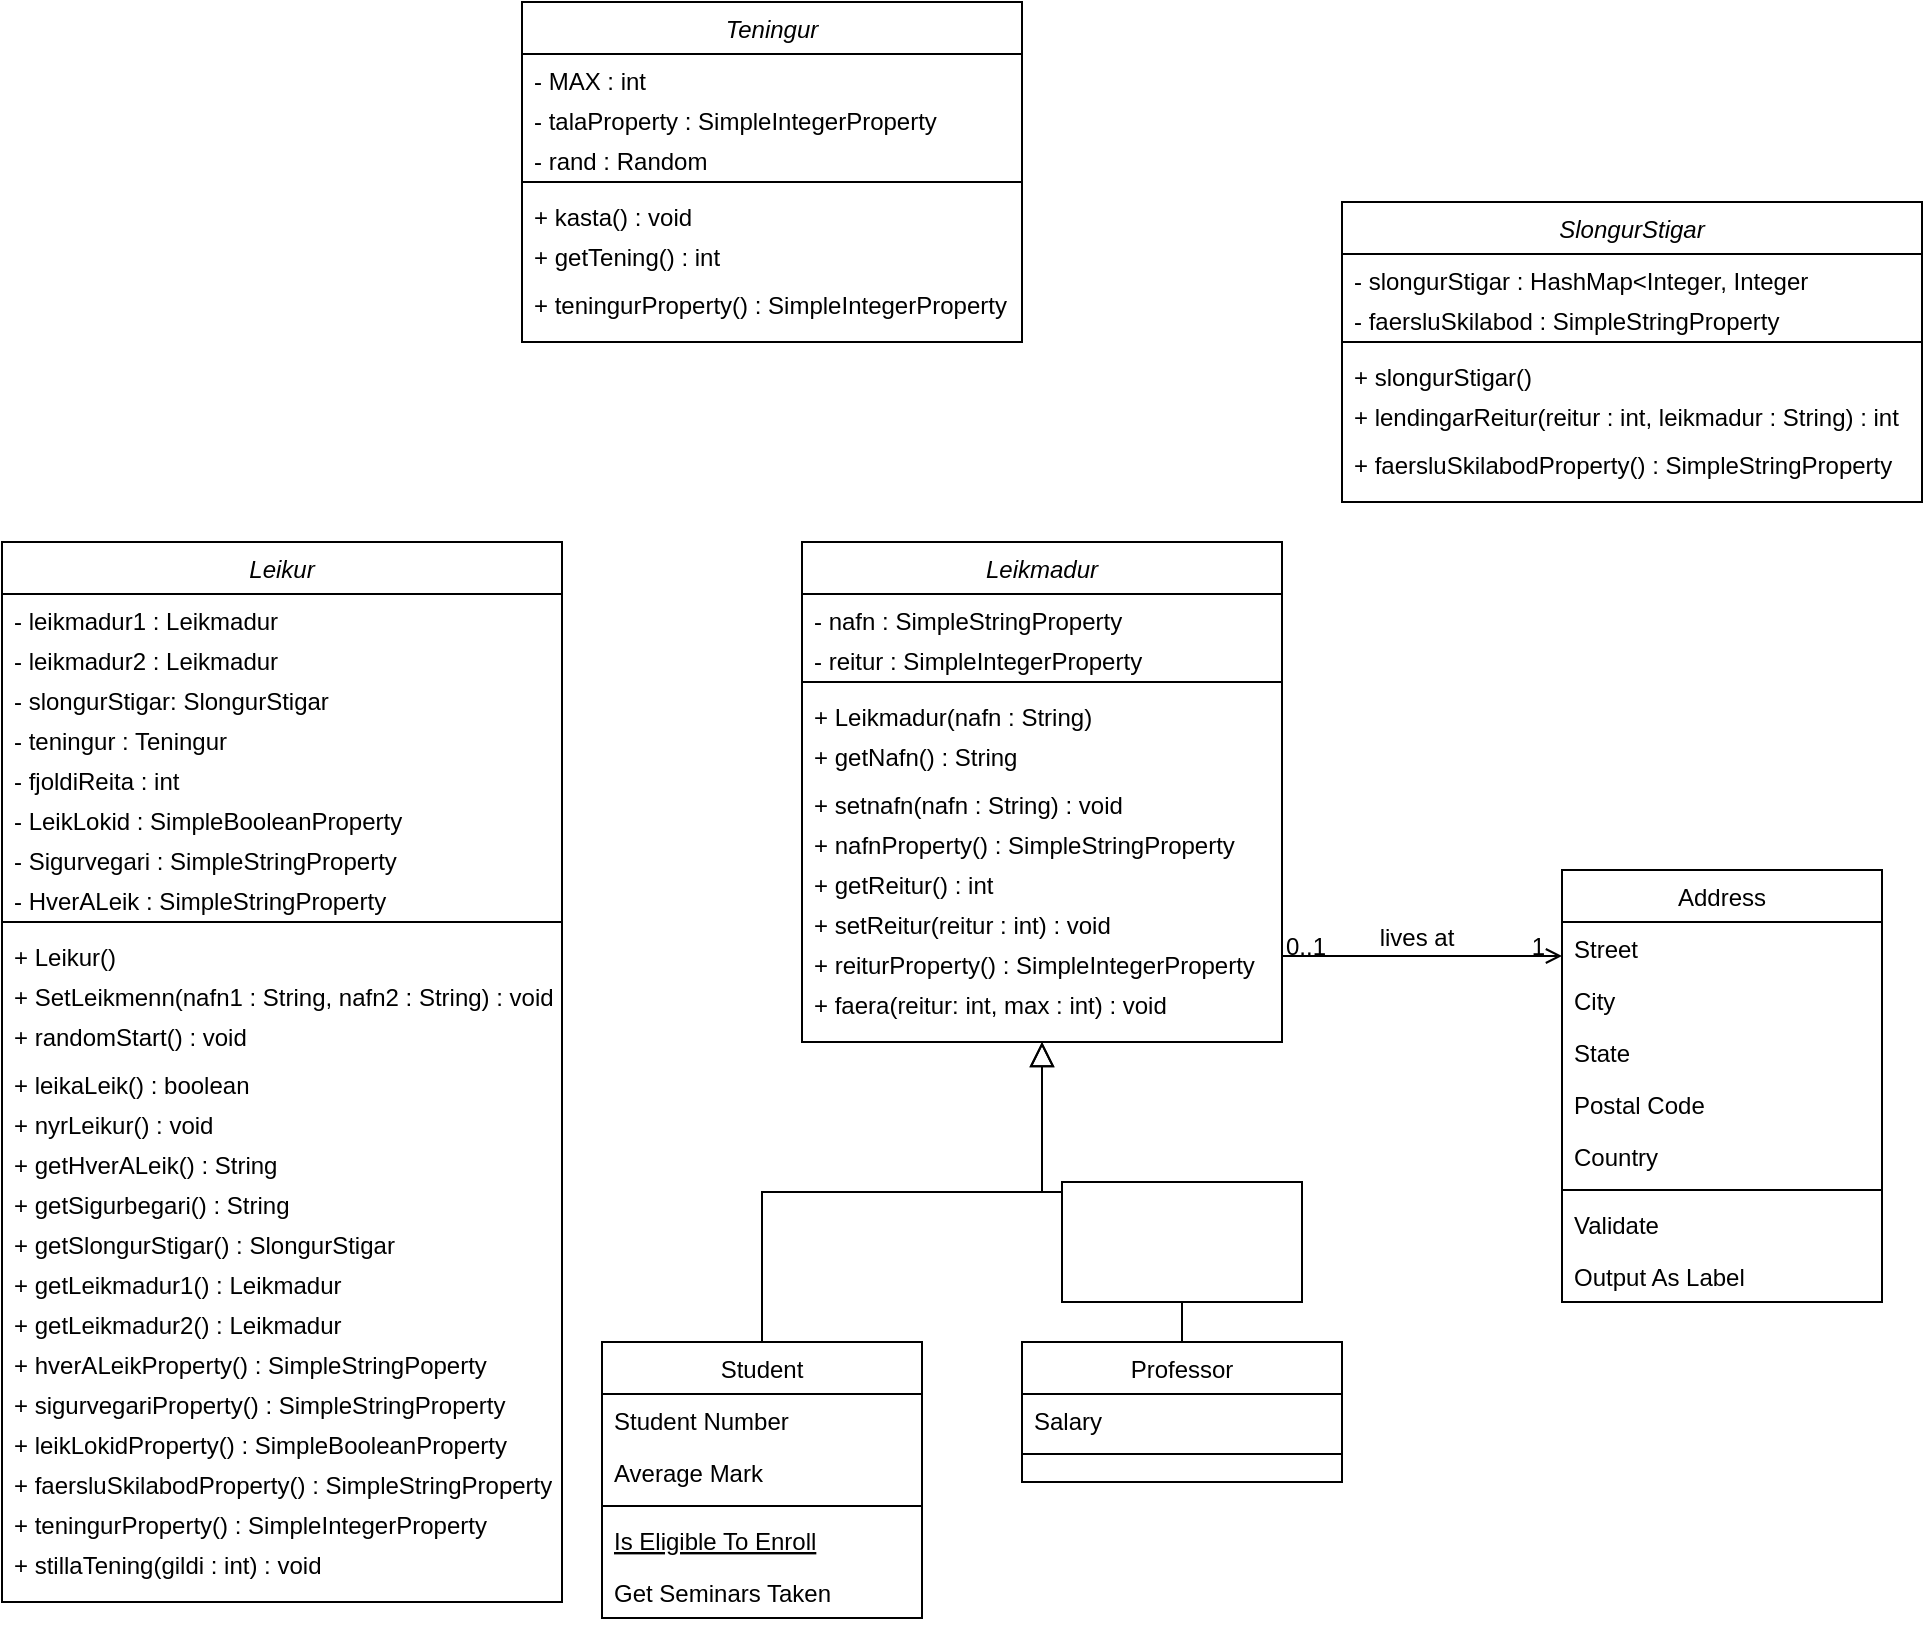<mxfile version="26.2.13">
  <diagram id="C5RBs43oDa-KdzZeNtuy" name="Page-1">
    <mxGraphModel dx="1825" dy="1804" grid="1" gridSize="10" guides="1" tooltips="1" connect="1" arrows="1" fold="1" page="1" pageScale="1" pageWidth="827" pageHeight="1169" math="0" shadow="0">
      <root>
        <mxCell id="WIyWlLk6GJQsqaUBKTNV-0" />
        <mxCell id="WIyWlLk6GJQsqaUBKTNV-1" parent="WIyWlLk6GJQsqaUBKTNV-0" />
        <mxCell id="zkfFHV4jXpPFQw0GAbJ--0" value="Leikmadur" style="swimlane;fontStyle=2;align=center;verticalAlign=top;childLayout=stackLayout;horizontal=1;startSize=26;horizontalStack=0;resizeParent=1;resizeLast=0;collapsible=1;marginBottom=0;rounded=0;shadow=0;strokeWidth=1;" parent="WIyWlLk6GJQsqaUBKTNV-1" vertex="1">
          <mxGeometry x="220" y="-40" width="240" height="250" as="geometry">
            <mxRectangle x="230" y="140" width="160" height="26" as="alternateBounds" />
          </mxGeometry>
        </mxCell>
        <mxCell id="zkfFHV4jXpPFQw0GAbJ--1" value="- nafn : SimpleStringProperty" style="text;align=left;verticalAlign=top;spacingLeft=4;spacingRight=4;overflow=hidden;rotatable=0;points=[[0,0.5],[1,0.5]];portConstraint=eastwest;" parent="zkfFHV4jXpPFQw0GAbJ--0" vertex="1">
          <mxGeometry y="26" width="240" height="20" as="geometry" />
        </mxCell>
        <mxCell id="zkfFHV4jXpPFQw0GAbJ--2" value="- reitur : SimpleIntegerProperty" style="text;align=left;verticalAlign=top;spacingLeft=4;spacingRight=4;overflow=hidden;rotatable=0;points=[[0,0.5],[1,0.5]];portConstraint=eastwest;rounded=0;shadow=0;html=0;" parent="zkfFHV4jXpPFQw0GAbJ--0" vertex="1">
          <mxGeometry y="46" width="240" height="20" as="geometry" />
        </mxCell>
        <mxCell id="zkfFHV4jXpPFQw0GAbJ--4" value="" style="line;html=1;strokeWidth=1;align=left;verticalAlign=middle;spacingTop=-1;spacingLeft=3;spacingRight=3;rotatable=0;labelPosition=right;points=[];portConstraint=eastwest;" parent="zkfFHV4jXpPFQw0GAbJ--0" vertex="1">
          <mxGeometry y="66" width="240" height="8" as="geometry" />
        </mxCell>
        <mxCell id="zkfFHV4jXpPFQw0GAbJ--5" value="+ Leikmadur(nafn : String) " style="text;align=left;verticalAlign=top;spacingLeft=4;spacingRight=4;overflow=hidden;rotatable=0;points=[[0,0.5],[1,0.5]];portConstraint=eastwest;" parent="zkfFHV4jXpPFQw0GAbJ--0" vertex="1">
          <mxGeometry y="74" width="240" height="20" as="geometry" />
        </mxCell>
        <mxCell id="KZbPzzV2hViHg_-TnSs8-1" value="+ getNafn() : String" style="text;align=left;verticalAlign=top;spacingLeft=4;spacingRight=4;overflow=hidden;rotatable=0;points=[[0,0.5],[1,0.5]];portConstraint=eastwest;" vertex="1" parent="zkfFHV4jXpPFQw0GAbJ--0">
          <mxGeometry y="94" width="240" height="24" as="geometry" />
        </mxCell>
        <mxCell id="KZbPzzV2hViHg_-TnSs8-7" value="+ setnafn(nafn : String) : void" style="text;align=left;verticalAlign=top;spacingLeft=4;spacingRight=4;overflow=hidden;rotatable=0;points=[[0,0.5],[1,0.5]];portConstraint=eastwest;" vertex="1" parent="zkfFHV4jXpPFQw0GAbJ--0">
          <mxGeometry y="118" width="240" height="20" as="geometry" />
        </mxCell>
        <mxCell id="KZbPzzV2hViHg_-TnSs8-6" value="+ nafnProperty() : SimpleStringProperty" style="text;align=left;verticalAlign=top;spacingLeft=4;spacingRight=4;overflow=hidden;rotatable=0;points=[[0,0.5],[1,0.5]];portConstraint=eastwest;" vertex="1" parent="zkfFHV4jXpPFQw0GAbJ--0">
          <mxGeometry y="138" width="240" height="20" as="geometry" />
        </mxCell>
        <mxCell id="KZbPzzV2hViHg_-TnSs8-5" value="+ getReitur() : int" style="text;align=left;verticalAlign=top;spacingLeft=4;spacingRight=4;overflow=hidden;rotatable=0;points=[[0,0.5],[1,0.5]];portConstraint=eastwest;" vertex="1" parent="zkfFHV4jXpPFQw0GAbJ--0">
          <mxGeometry y="158" width="240" height="20" as="geometry" />
        </mxCell>
        <mxCell id="KZbPzzV2hViHg_-TnSs8-4" value="+ setReitur(reitur : int) : void" style="text;align=left;verticalAlign=top;spacingLeft=4;spacingRight=4;overflow=hidden;rotatable=0;points=[[0,0.5],[1,0.5]];portConstraint=eastwest;" vertex="1" parent="zkfFHV4jXpPFQw0GAbJ--0">
          <mxGeometry y="178" width="240" height="20" as="geometry" />
        </mxCell>
        <mxCell id="KZbPzzV2hViHg_-TnSs8-10" value="+ reiturProperty() : SimpleIntegerProperty" style="text;align=left;verticalAlign=top;spacingLeft=4;spacingRight=4;overflow=hidden;rotatable=0;points=[[0,0.5],[1,0.5]];portConstraint=eastwest;" vertex="1" parent="zkfFHV4jXpPFQw0GAbJ--0">
          <mxGeometry y="198" width="240" height="20" as="geometry" />
        </mxCell>
        <mxCell id="KZbPzzV2hViHg_-TnSs8-9" value="+ faera(reitur: int, max : int) : void" style="text;align=left;verticalAlign=top;spacingLeft=4;spacingRight=4;overflow=hidden;rotatable=0;points=[[0,0.5],[1,0.5]];portConstraint=eastwest;" vertex="1" parent="zkfFHV4jXpPFQw0GAbJ--0">
          <mxGeometry y="218" width="240" height="20" as="geometry" />
        </mxCell>
        <mxCell id="zkfFHV4jXpPFQw0GAbJ--6" value="Student" style="swimlane;fontStyle=0;align=center;verticalAlign=top;childLayout=stackLayout;horizontal=1;startSize=26;horizontalStack=0;resizeParent=1;resizeLast=0;collapsible=1;marginBottom=0;rounded=0;shadow=0;strokeWidth=1;" parent="WIyWlLk6GJQsqaUBKTNV-1" vertex="1">
          <mxGeometry x="120" y="360" width="160" height="138" as="geometry">
            <mxRectangle x="130" y="380" width="160" height="26" as="alternateBounds" />
          </mxGeometry>
        </mxCell>
        <mxCell id="zkfFHV4jXpPFQw0GAbJ--7" value="Student Number" style="text;align=left;verticalAlign=top;spacingLeft=4;spacingRight=4;overflow=hidden;rotatable=0;points=[[0,0.5],[1,0.5]];portConstraint=eastwest;" parent="zkfFHV4jXpPFQw0GAbJ--6" vertex="1">
          <mxGeometry y="26" width="160" height="26" as="geometry" />
        </mxCell>
        <mxCell id="zkfFHV4jXpPFQw0GAbJ--8" value="Average Mark" style="text;align=left;verticalAlign=top;spacingLeft=4;spacingRight=4;overflow=hidden;rotatable=0;points=[[0,0.5],[1,0.5]];portConstraint=eastwest;rounded=0;shadow=0;html=0;" parent="zkfFHV4jXpPFQw0GAbJ--6" vertex="1">
          <mxGeometry y="52" width="160" height="26" as="geometry" />
        </mxCell>
        <mxCell id="zkfFHV4jXpPFQw0GAbJ--9" value="" style="line;html=1;strokeWidth=1;align=left;verticalAlign=middle;spacingTop=-1;spacingLeft=3;spacingRight=3;rotatable=0;labelPosition=right;points=[];portConstraint=eastwest;" parent="zkfFHV4jXpPFQw0GAbJ--6" vertex="1">
          <mxGeometry y="78" width="160" height="8" as="geometry" />
        </mxCell>
        <mxCell id="zkfFHV4jXpPFQw0GAbJ--10" value="Is Eligible To Enroll" style="text;align=left;verticalAlign=top;spacingLeft=4;spacingRight=4;overflow=hidden;rotatable=0;points=[[0,0.5],[1,0.5]];portConstraint=eastwest;fontStyle=4" parent="zkfFHV4jXpPFQw0GAbJ--6" vertex="1">
          <mxGeometry y="86" width="160" height="26" as="geometry" />
        </mxCell>
        <mxCell id="zkfFHV4jXpPFQw0GAbJ--11" value="Get Seminars Taken" style="text;align=left;verticalAlign=top;spacingLeft=4;spacingRight=4;overflow=hidden;rotatable=0;points=[[0,0.5],[1,0.5]];portConstraint=eastwest;" parent="zkfFHV4jXpPFQw0GAbJ--6" vertex="1">
          <mxGeometry y="112" width="160" height="26" as="geometry" />
        </mxCell>
        <mxCell id="zkfFHV4jXpPFQw0GAbJ--12" value="" style="endArrow=block;endSize=10;endFill=0;shadow=0;strokeWidth=1;rounded=0;curved=0;edgeStyle=elbowEdgeStyle;elbow=vertical;" parent="WIyWlLk6GJQsqaUBKTNV-1" source="zkfFHV4jXpPFQw0GAbJ--6" target="zkfFHV4jXpPFQw0GAbJ--0" edge="1">
          <mxGeometry width="160" relative="1" as="geometry">
            <mxPoint x="200" y="203" as="sourcePoint" />
            <mxPoint x="200" y="203" as="targetPoint" />
          </mxGeometry>
        </mxCell>
        <mxCell id="zkfFHV4jXpPFQw0GAbJ--13" value="Professor" style="swimlane;fontStyle=0;align=center;verticalAlign=top;childLayout=stackLayout;horizontal=1;startSize=26;horizontalStack=0;resizeParent=1;resizeLast=0;collapsible=1;marginBottom=0;rounded=0;shadow=0;strokeWidth=1;" parent="WIyWlLk6GJQsqaUBKTNV-1" vertex="1">
          <mxGeometry x="330" y="360" width="160" height="70" as="geometry">
            <mxRectangle x="340" y="380" width="170" height="26" as="alternateBounds" />
          </mxGeometry>
        </mxCell>
        <mxCell id="zkfFHV4jXpPFQw0GAbJ--14" value="Salary" style="text;align=left;verticalAlign=top;spacingLeft=4;spacingRight=4;overflow=hidden;rotatable=0;points=[[0,0.5],[1,0.5]];portConstraint=eastwest;" parent="zkfFHV4jXpPFQw0GAbJ--13" vertex="1">
          <mxGeometry y="26" width="160" height="26" as="geometry" />
        </mxCell>
        <mxCell id="zkfFHV4jXpPFQw0GAbJ--15" value="" style="line;html=1;strokeWidth=1;align=left;verticalAlign=middle;spacingTop=-1;spacingLeft=3;spacingRight=3;rotatable=0;labelPosition=right;points=[];portConstraint=eastwest;" parent="zkfFHV4jXpPFQw0GAbJ--13" vertex="1">
          <mxGeometry y="52" width="160" height="8" as="geometry" />
        </mxCell>
        <mxCell id="zkfFHV4jXpPFQw0GAbJ--16" value="" style="endArrow=block;endSize=10;endFill=0;shadow=0;strokeWidth=1;rounded=0;curved=0;edgeStyle=elbowEdgeStyle;elbow=vertical;" parent="WIyWlLk6GJQsqaUBKTNV-1" source="zkfFHV4jXpPFQw0GAbJ--13" target="zkfFHV4jXpPFQw0GAbJ--0" edge="1">
          <mxGeometry width="160" relative="1" as="geometry">
            <mxPoint x="210" y="373" as="sourcePoint" />
            <mxPoint x="310" y="271" as="targetPoint" />
          </mxGeometry>
        </mxCell>
        <mxCell id="zkfFHV4jXpPFQw0GAbJ--17" value="Address" style="swimlane;fontStyle=0;align=center;verticalAlign=top;childLayout=stackLayout;horizontal=1;startSize=26;horizontalStack=0;resizeParent=1;resizeLast=0;collapsible=1;marginBottom=0;rounded=0;shadow=0;strokeWidth=1;" parent="WIyWlLk6GJQsqaUBKTNV-1" vertex="1">
          <mxGeometry x="600" y="124" width="160" height="216" as="geometry">
            <mxRectangle x="550" y="140" width="160" height="26" as="alternateBounds" />
          </mxGeometry>
        </mxCell>
        <mxCell id="zkfFHV4jXpPFQw0GAbJ--18" value="Street" style="text;align=left;verticalAlign=top;spacingLeft=4;spacingRight=4;overflow=hidden;rotatable=0;points=[[0,0.5],[1,0.5]];portConstraint=eastwest;" parent="zkfFHV4jXpPFQw0GAbJ--17" vertex="1">
          <mxGeometry y="26" width="160" height="26" as="geometry" />
        </mxCell>
        <mxCell id="zkfFHV4jXpPFQw0GAbJ--19" value="City" style="text;align=left;verticalAlign=top;spacingLeft=4;spacingRight=4;overflow=hidden;rotatable=0;points=[[0,0.5],[1,0.5]];portConstraint=eastwest;rounded=0;shadow=0;html=0;" parent="zkfFHV4jXpPFQw0GAbJ--17" vertex="1">
          <mxGeometry y="52" width="160" height="26" as="geometry" />
        </mxCell>
        <mxCell id="zkfFHV4jXpPFQw0GAbJ--20" value="State" style="text;align=left;verticalAlign=top;spacingLeft=4;spacingRight=4;overflow=hidden;rotatable=0;points=[[0,0.5],[1,0.5]];portConstraint=eastwest;rounded=0;shadow=0;html=0;" parent="zkfFHV4jXpPFQw0GAbJ--17" vertex="1">
          <mxGeometry y="78" width="160" height="26" as="geometry" />
        </mxCell>
        <mxCell id="zkfFHV4jXpPFQw0GAbJ--21" value="Postal Code" style="text;align=left;verticalAlign=top;spacingLeft=4;spacingRight=4;overflow=hidden;rotatable=0;points=[[0,0.5],[1,0.5]];portConstraint=eastwest;rounded=0;shadow=0;html=0;" parent="zkfFHV4jXpPFQw0GAbJ--17" vertex="1">
          <mxGeometry y="104" width="160" height="26" as="geometry" />
        </mxCell>
        <mxCell id="zkfFHV4jXpPFQw0GAbJ--22" value="Country" style="text;align=left;verticalAlign=top;spacingLeft=4;spacingRight=4;overflow=hidden;rotatable=0;points=[[0,0.5],[1,0.5]];portConstraint=eastwest;rounded=0;shadow=0;html=0;" parent="zkfFHV4jXpPFQw0GAbJ--17" vertex="1">
          <mxGeometry y="130" width="160" height="26" as="geometry" />
        </mxCell>
        <mxCell id="zkfFHV4jXpPFQw0GAbJ--23" value="" style="line;html=1;strokeWidth=1;align=left;verticalAlign=middle;spacingTop=-1;spacingLeft=3;spacingRight=3;rotatable=0;labelPosition=right;points=[];portConstraint=eastwest;" parent="zkfFHV4jXpPFQw0GAbJ--17" vertex="1">
          <mxGeometry y="156" width="160" height="8" as="geometry" />
        </mxCell>
        <mxCell id="zkfFHV4jXpPFQw0GAbJ--24" value="Validate" style="text;align=left;verticalAlign=top;spacingLeft=4;spacingRight=4;overflow=hidden;rotatable=0;points=[[0,0.5],[1,0.5]];portConstraint=eastwest;" parent="zkfFHV4jXpPFQw0GAbJ--17" vertex="1">
          <mxGeometry y="164" width="160" height="26" as="geometry" />
        </mxCell>
        <mxCell id="zkfFHV4jXpPFQw0GAbJ--25" value="Output As Label" style="text;align=left;verticalAlign=top;spacingLeft=4;spacingRight=4;overflow=hidden;rotatable=0;points=[[0,0.5],[1,0.5]];portConstraint=eastwest;" parent="zkfFHV4jXpPFQw0GAbJ--17" vertex="1">
          <mxGeometry y="190" width="160" height="26" as="geometry" />
        </mxCell>
        <mxCell id="zkfFHV4jXpPFQw0GAbJ--26" value="" style="endArrow=open;shadow=0;strokeWidth=1;rounded=0;curved=0;endFill=1;edgeStyle=elbowEdgeStyle;elbow=vertical;" parent="WIyWlLk6GJQsqaUBKTNV-1" source="zkfFHV4jXpPFQw0GAbJ--0" target="zkfFHV4jXpPFQw0GAbJ--17" edge="1">
          <mxGeometry x="0.5" y="41" relative="1" as="geometry">
            <mxPoint x="380" y="192" as="sourcePoint" />
            <mxPoint x="540" y="192" as="targetPoint" />
            <mxPoint x="-40" y="32" as="offset" />
          </mxGeometry>
        </mxCell>
        <mxCell id="zkfFHV4jXpPFQw0GAbJ--27" value="0..1" style="resizable=0;align=left;verticalAlign=bottom;labelBackgroundColor=none;fontSize=12;" parent="zkfFHV4jXpPFQw0GAbJ--26" connectable="0" vertex="1">
          <mxGeometry x="-1" relative="1" as="geometry">
            <mxPoint y="4" as="offset" />
          </mxGeometry>
        </mxCell>
        <mxCell id="zkfFHV4jXpPFQw0GAbJ--28" value="1" style="resizable=0;align=right;verticalAlign=bottom;labelBackgroundColor=none;fontSize=12;" parent="zkfFHV4jXpPFQw0GAbJ--26" connectable="0" vertex="1">
          <mxGeometry x="1" relative="1" as="geometry">
            <mxPoint x="-7" y="4" as="offset" />
          </mxGeometry>
        </mxCell>
        <mxCell id="zkfFHV4jXpPFQw0GAbJ--29" value="lives at" style="text;html=1;resizable=0;points=[];;align=center;verticalAlign=middle;labelBackgroundColor=none;rounded=0;shadow=0;strokeWidth=1;fontSize=12;" parent="zkfFHV4jXpPFQw0GAbJ--26" vertex="1" connectable="0">
          <mxGeometry x="0.5" y="49" relative="1" as="geometry">
            <mxPoint x="-38" y="40" as="offset" />
          </mxGeometry>
        </mxCell>
        <mxCell id="KZbPzzV2hViHg_-TnSs8-2" value="" style="rounded=0;whiteSpace=wrap;html=1;" vertex="1" parent="WIyWlLk6GJQsqaUBKTNV-1">
          <mxGeometry x="350" y="280" width="120" height="60" as="geometry" />
        </mxCell>
        <mxCell id="KZbPzzV2hViHg_-TnSs8-13" value="Leikur" style="swimlane;fontStyle=2;align=center;verticalAlign=top;childLayout=stackLayout;horizontal=1;startSize=26;horizontalStack=0;resizeParent=1;resizeLast=0;collapsible=1;marginBottom=0;rounded=0;shadow=0;strokeWidth=1;" vertex="1" parent="WIyWlLk6GJQsqaUBKTNV-1">
          <mxGeometry x="-180" y="-40" width="280" height="530" as="geometry">
            <mxRectangle x="230" y="140" width="160" height="26" as="alternateBounds" />
          </mxGeometry>
        </mxCell>
        <mxCell id="KZbPzzV2hViHg_-TnSs8-14" value="- leikmadur1 : Leikmadur" style="text;align=left;verticalAlign=top;spacingLeft=4;spacingRight=4;overflow=hidden;rotatable=0;points=[[0,0.5],[1,0.5]];portConstraint=eastwest;" vertex="1" parent="KZbPzzV2hViHg_-TnSs8-13">
          <mxGeometry y="26" width="280" height="20" as="geometry" />
        </mxCell>
        <mxCell id="KZbPzzV2hViHg_-TnSs8-15" value="- leikmadur2 : Leikmadur" style="text;align=left;verticalAlign=top;spacingLeft=4;spacingRight=4;overflow=hidden;rotatable=0;points=[[0,0.5],[1,0.5]];portConstraint=eastwest;rounded=0;shadow=0;html=0;" vertex="1" parent="KZbPzzV2hViHg_-TnSs8-13">
          <mxGeometry y="46" width="280" height="20" as="geometry" />
        </mxCell>
        <mxCell id="KZbPzzV2hViHg_-TnSs8-27" value="- slongurStigar: SlongurStigar" style="text;align=left;verticalAlign=top;spacingLeft=4;spacingRight=4;overflow=hidden;rotatable=0;points=[[0,0.5],[1,0.5]];portConstraint=eastwest;" vertex="1" parent="KZbPzzV2hViHg_-TnSs8-13">
          <mxGeometry y="66" width="280" height="20" as="geometry" />
        </mxCell>
        <mxCell id="KZbPzzV2hViHg_-TnSs8-28" value="- teningur : Teningur" style="text;align=left;verticalAlign=top;spacingLeft=4;spacingRight=4;overflow=hidden;rotatable=0;points=[[0,0.5],[1,0.5]];portConstraint=eastwest;" vertex="1" parent="KZbPzzV2hViHg_-TnSs8-13">
          <mxGeometry y="86" width="280" height="20" as="geometry" />
        </mxCell>
        <mxCell id="KZbPzzV2hViHg_-TnSs8-26" value="- fjoldiReita : int" style="text;align=left;verticalAlign=top;spacingLeft=4;spacingRight=4;overflow=hidden;rotatable=0;points=[[0,0.5],[1,0.5]];portConstraint=eastwest;" vertex="1" parent="KZbPzzV2hViHg_-TnSs8-13">
          <mxGeometry y="106" width="280" height="20" as="geometry" />
        </mxCell>
        <mxCell id="KZbPzzV2hViHg_-TnSs8-29" value="- LeikLokid : SimpleBooleanProperty" style="text;align=left;verticalAlign=top;spacingLeft=4;spacingRight=4;overflow=hidden;rotatable=0;points=[[0,0.5],[1,0.5]];portConstraint=eastwest;" vertex="1" parent="KZbPzzV2hViHg_-TnSs8-13">
          <mxGeometry y="126" width="280" height="20" as="geometry" />
        </mxCell>
        <mxCell id="KZbPzzV2hViHg_-TnSs8-31" value="- Sigurvegari : SimpleStringProperty" style="text;align=left;verticalAlign=top;spacingLeft=4;spacingRight=4;overflow=hidden;rotatable=0;points=[[0,0.5],[1,0.5]];portConstraint=eastwest;" vertex="1" parent="KZbPzzV2hViHg_-TnSs8-13">
          <mxGeometry y="146" width="280" height="20" as="geometry" />
        </mxCell>
        <mxCell id="KZbPzzV2hViHg_-TnSs8-30" value="- HverALeik : SimpleStringProperty" style="text;align=left;verticalAlign=top;spacingLeft=4;spacingRight=4;overflow=hidden;rotatable=0;points=[[0,0.5],[1,0.5]];portConstraint=eastwest;" vertex="1" parent="KZbPzzV2hViHg_-TnSs8-13">
          <mxGeometry y="166" width="280" height="20" as="geometry" />
        </mxCell>
        <mxCell id="KZbPzzV2hViHg_-TnSs8-16" value="" style="line;html=1;strokeWidth=1;align=left;verticalAlign=middle;spacingTop=-1;spacingLeft=3;spacingRight=3;rotatable=0;labelPosition=right;points=[];portConstraint=eastwest;" vertex="1" parent="KZbPzzV2hViHg_-TnSs8-13">
          <mxGeometry y="186" width="280" height="8" as="geometry" />
        </mxCell>
        <mxCell id="KZbPzzV2hViHg_-TnSs8-17" value="+ Leikur()" style="text;align=left;verticalAlign=top;spacingLeft=4;spacingRight=4;overflow=hidden;rotatable=0;points=[[0,0.5],[1,0.5]];portConstraint=eastwest;" vertex="1" parent="KZbPzzV2hViHg_-TnSs8-13">
          <mxGeometry y="194" width="280" height="20" as="geometry" />
        </mxCell>
        <mxCell id="KZbPzzV2hViHg_-TnSs8-25" value="+ SetLeikmenn(nafn1 : String, nafn2 : String) : void" style="text;align=left;verticalAlign=top;spacingLeft=4;spacingRight=4;overflow=hidden;rotatable=0;points=[[0,0.5],[1,0.5]];portConstraint=eastwest;" vertex="1" parent="KZbPzzV2hViHg_-TnSs8-13">
          <mxGeometry y="214" width="280" height="20" as="geometry" />
        </mxCell>
        <mxCell id="KZbPzzV2hViHg_-TnSs8-18" value="+ randomStart() : void" style="text;align=left;verticalAlign=top;spacingLeft=4;spacingRight=4;overflow=hidden;rotatable=0;points=[[0,0.5],[1,0.5]];portConstraint=eastwest;" vertex="1" parent="KZbPzzV2hViHg_-TnSs8-13">
          <mxGeometry y="234" width="280" height="24" as="geometry" />
        </mxCell>
        <mxCell id="KZbPzzV2hViHg_-TnSs8-19" value="+ leikaLeik() : boolean" style="text;align=left;verticalAlign=top;spacingLeft=4;spacingRight=4;overflow=hidden;rotatable=0;points=[[0,0.5],[1,0.5]];portConstraint=eastwest;" vertex="1" parent="KZbPzzV2hViHg_-TnSs8-13">
          <mxGeometry y="258" width="280" height="20" as="geometry" />
        </mxCell>
        <mxCell id="KZbPzzV2hViHg_-TnSs8-20" value="+ nyrLeikur() : void" style="text;align=left;verticalAlign=top;spacingLeft=4;spacingRight=4;overflow=hidden;rotatable=0;points=[[0,0.5],[1,0.5]];portConstraint=eastwest;" vertex="1" parent="KZbPzzV2hViHg_-TnSs8-13">
          <mxGeometry y="278" width="280" height="20" as="geometry" />
        </mxCell>
        <mxCell id="KZbPzzV2hViHg_-TnSs8-21" value="+ getHverALeik() : String" style="text;align=left;verticalAlign=top;spacingLeft=4;spacingRight=4;overflow=hidden;rotatable=0;points=[[0,0.5],[1,0.5]];portConstraint=eastwest;" vertex="1" parent="KZbPzzV2hViHg_-TnSs8-13">
          <mxGeometry y="298" width="280" height="20" as="geometry" />
        </mxCell>
        <mxCell id="KZbPzzV2hViHg_-TnSs8-22" value="+ getSigurbegari() : String" style="text;align=left;verticalAlign=top;spacingLeft=4;spacingRight=4;overflow=hidden;rotatable=0;points=[[0,0.5],[1,0.5]];portConstraint=eastwest;" vertex="1" parent="KZbPzzV2hViHg_-TnSs8-13">
          <mxGeometry y="318" width="280" height="20" as="geometry" />
        </mxCell>
        <mxCell id="KZbPzzV2hViHg_-TnSs8-23" value="+ getSlongurStigar() : SlongurStigar" style="text;align=left;verticalAlign=top;spacingLeft=4;spacingRight=4;overflow=hidden;rotatable=0;points=[[0,0.5],[1,0.5]];portConstraint=eastwest;" vertex="1" parent="KZbPzzV2hViHg_-TnSs8-13">
          <mxGeometry y="338" width="280" height="20" as="geometry" />
        </mxCell>
        <mxCell id="KZbPzzV2hViHg_-TnSs8-24" value="+ getLeikmadur1() : Leikmadur&#xa;" style="text;align=left;verticalAlign=top;spacingLeft=4;spacingRight=4;overflow=hidden;rotatable=0;points=[[0,0.5],[1,0.5]];portConstraint=eastwest;" vertex="1" parent="KZbPzzV2hViHg_-TnSs8-13">
          <mxGeometry y="358" width="280" height="20" as="geometry" />
        </mxCell>
        <mxCell id="KZbPzzV2hViHg_-TnSs8-35" value="+ getLeikmadur2() : Leikmadur&#xa;" style="text;align=left;verticalAlign=top;spacingLeft=4;spacingRight=4;overflow=hidden;rotatable=0;points=[[0,0.5],[1,0.5]];portConstraint=eastwest;" vertex="1" parent="KZbPzzV2hViHg_-TnSs8-13">
          <mxGeometry y="378" width="280" height="20" as="geometry" />
        </mxCell>
        <mxCell id="KZbPzzV2hViHg_-TnSs8-34" value="+ hverALeikProperty() : SimpleStringPoperty" style="text;align=left;verticalAlign=top;spacingLeft=4;spacingRight=4;overflow=hidden;rotatable=0;points=[[0,0.5],[1,0.5]];portConstraint=eastwest;" vertex="1" parent="KZbPzzV2hViHg_-TnSs8-13">
          <mxGeometry y="398" width="280" height="20" as="geometry" />
        </mxCell>
        <mxCell id="KZbPzzV2hViHg_-TnSs8-33" value="+ sigurvegariProperty() : SimpleStringProperty" style="text;align=left;verticalAlign=top;spacingLeft=4;spacingRight=4;overflow=hidden;rotatable=0;points=[[0,0.5],[1,0.5]];portConstraint=eastwest;" vertex="1" parent="KZbPzzV2hViHg_-TnSs8-13">
          <mxGeometry y="418" width="280" height="20" as="geometry" />
        </mxCell>
        <mxCell id="KZbPzzV2hViHg_-TnSs8-36" value="+ leikLokidProperty() : SimpleBooleanProperty" style="text;align=left;verticalAlign=top;spacingLeft=4;spacingRight=4;overflow=hidden;rotatable=0;points=[[0,0.5],[1,0.5]];portConstraint=eastwest;" vertex="1" parent="KZbPzzV2hViHg_-TnSs8-13">
          <mxGeometry y="438" width="280" height="20" as="geometry" />
        </mxCell>
        <mxCell id="KZbPzzV2hViHg_-TnSs8-38" value="+ faersluSkilabodProperty() : SimpleStringProperty" style="text;align=left;verticalAlign=top;spacingLeft=4;spacingRight=4;overflow=hidden;rotatable=0;points=[[0,0.5],[1,0.5]];portConstraint=eastwest;" vertex="1" parent="KZbPzzV2hViHg_-TnSs8-13">
          <mxGeometry y="458" width="280" height="20" as="geometry" />
        </mxCell>
        <mxCell id="KZbPzzV2hViHg_-TnSs8-37" value="+ teningurProperty() : SimpleIntegerProperty" style="text;align=left;verticalAlign=top;spacingLeft=4;spacingRight=4;overflow=hidden;rotatable=0;points=[[0,0.5],[1,0.5]];portConstraint=eastwest;" vertex="1" parent="KZbPzzV2hViHg_-TnSs8-13">
          <mxGeometry y="478" width="280" height="20" as="geometry" />
        </mxCell>
        <mxCell id="KZbPzzV2hViHg_-TnSs8-39" value="+ stillaTening(gildi : int) : void" style="text;align=left;verticalAlign=top;spacingLeft=4;spacingRight=4;overflow=hidden;rotatable=0;points=[[0,0.5],[1,0.5]];portConstraint=eastwest;" vertex="1" parent="KZbPzzV2hViHg_-TnSs8-13">
          <mxGeometry y="498" width="280" height="20" as="geometry" />
        </mxCell>
        <mxCell id="KZbPzzV2hViHg_-TnSs8-41" value="SlongurStigar" style="swimlane;fontStyle=2;align=center;verticalAlign=top;childLayout=stackLayout;horizontal=1;startSize=26;horizontalStack=0;resizeParent=1;resizeLast=0;collapsible=1;marginBottom=0;rounded=0;shadow=0;strokeWidth=1;" vertex="1" parent="WIyWlLk6GJQsqaUBKTNV-1">
          <mxGeometry x="490" y="-210" width="290" height="150" as="geometry">
            <mxRectangle x="230" y="140" width="160" height="26" as="alternateBounds" />
          </mxGeometry>
        </mxCell>
        <mxCell id="KZbPzzV2hViHg_-TnSs8-42" value="- slongurStigar : HashMap&lt;Integer, Integer" style="text;align=left;verticalAlign=top;spacingLeft=4;spacingRight=4;overflow=hidden;rotatable=0;points=[[0,0.5],[1,0.5]];portConstraint=eastwest;" vertex="1" parent="KZbPzzV2hViHg_-TnSs8-41">
          <mxGeometry y="26" width="290" height="20" as="geometry" />
        </mxCell>
        <mxCell id="KZbPzzV2hViHg_-TnSs8-43" value="- faersluSkilabod : SimpleStringProperty" style="text;align=left;verticalAlign=top;spacingLeft=4;spacingRight=4;overflow=hidden;rotatable=0;points=[[0,0.5],[1,0.5]];portConstraint=eastwest;rounded=0;shadow=0;html=0;" vertex="1" parent="KZbPzzV2hViHg_-TnSs8-41">
          <mxGeometry y="46" width="290" height="20" as="geometry" />
        </mxCell>
        <mxCell id="KZbPzzV2hViHg_-TnSs8-44" value="" style="line;html=1;strokeWidth=1;align=left;verticalAlign=middle;spacingTop=-1;spacingLeft=3;spacingRight=3;rotatable=0;labelPosition=right;points=[];portConstraint=eastwest;" vertex="1" parent="KZbPzzV2hViHg_-TnSs8-41">
          <mxGeometry y="66" width="290" height="8" as="geometry" />
        </mxCell>
        <mxCell id="KZbPzzV2hViHg_-TnSs8-45" value="+ slongurStigar()" style="text;align=left;verticalAlign=top;spacingLeft=4;spacingRight=4;overflow=hidden;rotatable=0;points=[[0,0.5],[1,0.5]];portConstraint=eastwest;" vertex="1" parent="KZbPzzV2hViHg_-TnSs8-41">
          <mxGeometry y="74" width="290" height="20" as="geometry" />
        </mxCell>
        <mxCell id="KZbPzzV2hViHg_-TnSs8-46" value="+ lendingarReitur(reitur : int, leikmadur : String) : int" style="text;align=left;verticalAlign=top;spacingLeft=4;spacingRight=4;overflow=hidden;rotatable=0;points=[[0,0.5],[1,0.5]];portConstraint=eastwest;" vertex="1" parent="KZbPzzV2hViHg_-TnSs8-41">
          <mxGeometry y="94" width="290" height="24" as="geometry" />
        </mxCell>
        <mxCell id="KZbPzzV2hViHg_-TnSs8-47" value="+ faersluSkilabodProperty() : SimpleStringProperty" style="text;align=left;verticalAlign=top;spacingLeft=4;spacingRight=4;overflow=hidden;rotatable=0;points=[[0,0.5],[1,0.5]];portConstraint=eastwest;" vertex="1" parent="KZbPzzV2hViHg_-TnSs8-41">
          <mxGeometry y="118" width="290" height="20" as="geometry" />
        </mxCell>
        <mxCell id="KZbPzzV2hViHg_-TnSs8-53" value="Teningur" style="swimlane;fontStyle=2;align=center;verticalAlign=top;childLayout=stackLayout;horizontal=1;startSize=26;horizontalStack=0;resizeParent=1;resizeLast=0;collapsible=1;marginBottom=0;rounded=0;shadow=0;strokeWidth=1;" vertex="1" parent="WIyWlLk6GJQsqaUBKTNV-1">
          <mxGeometry x="80" y="-310" width="250" height="170" as="geometry">
            <mxRectangle x="230" y="140" width="160" height="26" as="alternateBounds" />
          </mxGeometry>
        </mxCell>
        <mxCell id="KZbPzzV2hViHg_-TnSs8-54" value="- MAX : int" style="text;align=left;verticalAlign=top;spacingLeft=4;spacingRight=4;overflow=hidden;rotatable=0;points=[[0,0.5],[1,0.5]];portConstraint=eastwest;" vertex="1" parent="KZbPzzV2hViHg_-TnSs8-53">
          <mxGeometry y="26" width="250" height="20" as="geometry" />
        </mxCell>
        <mxCell id="KZbPzzV2hViHg_-TnSs8-55" value="- talaProperty : SimpleIntegerProperty" style="text;align=left;verticalAlign=top;spacingLeft=4;spacingRight=4;overflow=hidden;rotatable=0;points=[[0,0.5],[1,0.5]];portConstraint=eastwest;rounded=0;shadow=0;html=0;" vertex="1" parent="KZbPzzV2hViHg_-TnSs8-53">
          <mxGeometry y="46" width="250" height="20" as="geometry" />
        </mxCell>
        <mxCell id="KZbPzzV2hViHg_-TnSs8-65" value="- rand : Random" style="text;align=left;verticalAlign=top;spacingLeft=4;spacingRight=4;overflow=hidden;rotatable=0;points=[[0,0.5],[1,0.5]];portConstraint=eastwest;" vertex="1" parent="KZbPzzV2hViHg_-TnSs8-53">
          <mxGeometry y="66" width="250" height="20" as="geometry" />
        </mxCell>
        <mxCell id="KZbPzzV2hViHg_-TnSs8-56" value="" style="line;html=1;strokeWidth=1;align=left;verticalAlign=middle;spacingTop=-1;spacingLeft=3;spacingRight=3;rotatable=0;labelPosition=right;points=[];portConstraint=eastwest;" vertex="1" parent="KZbPzzV2hViHg_-TnSs8-53">
          <mxGeometry y="86" width="250" height="8" as="geometry" />
        </mxCell>
        <mxCell id="KZbPzzV2hViHg_-TnSs8-57" value="+ kasta() : void" style="text;align=left;verticalAlign=top;spacingLeft=4;spacingRight=4;overflow=hidden;rotatable=0;points=[[0,0.5],[1,0.5]];portConstraint=eastwest;" vertex="1" parent="KZbPzzV2hViHg_-TnSs8-53">
          <mxGeometry y="94" width="250" height="20" as="geometry" />
        </mxCell>
        <mxCell id="KZbPzzV2hViHg_-TnSs8-58" value="+ getTening() : int" style="text;align=left;verticalAlign=top;spacingLeft=4;spacingRight=4;overflow=hidden;rotatable=0;points=[[0,0.5],[1,0.5]];portConstraint=eastwest;" vertex="1" parent="KZbPzzV2hViHg_-TnSs8-53">
          <mxGeometry y="114" width="250" height="24" as="geometry" />
        </mxCell>
        <mxCell id="KZbPzzV2hViHg_-TnSs8-59" value="+ teningurProperty() : SimpleIntegerProperty" style="text;align=left;verticalAlign=top;spacingLeft=4;spacingRight=4;overflow=hidden;rotatable=0;points=[[0,0.5],[1,0.5]];portConstraint=eastwest;" vertex="1" parent="KZbPzzV2hViHg_-TnSs8-53">
          <mxGeometry y="138" width="250" height="20" as="geometry" />
        </mxCell>
      </root>
    </mxGraphModel>
  </diagram>
</mxfile>

